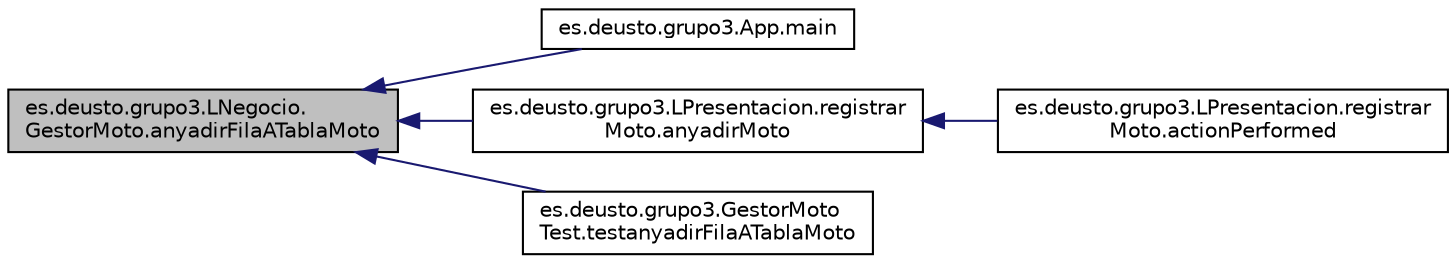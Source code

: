 digraph "es.deusto.grupo3.LNegocio.GestorMoto.anyadirFilaATablaMoto"
{
  edge [fontname="Helvetica",fontsize="10",labelfontname="Helvetica",labelfontsize="10"];
  node [fontname="Helvetica",fontsize="10",shape=record];
  rankdir="LR";
  Node14 [label="es.deusto.grupo3.LNegocio.\lGestorMoto.anyadirFilaATablaMoto",height=0.2,width=0.4,color="black", fillcolor="grey75", style="filled", fontcolor="black"];
  Node14 -> Node15 [dir="back",color="midnightblue",fontsize="10",style="solid",fontname="Helvetica"];
  Node15 [label="es.deusto.grupo3.App.main",height=0.2,width=0.4,color="black", fillcolor="white", style="filled",URL="$classes_1_1deusto_1_1grupo3_1_1_app.html#adbec42c3421cfb42d453919d6405c261"];
  Node14 -> Node16 [dir="back",color="midnightblue",fontsize="10",style="solid",fontname="Helvetica"];
  Node16 [label="es.deusto.grupo3.LPresentacion.registrar\lMoto.anyadirMoto",height=0.2,width=0.4,color="black", fillcolor="white", style="filled",URL="$classes_1_1deusto_1_1grupo3_1_1_l_presentacion_1_1registrar_moto.html#a46ae0b58e8a87cdc801311c7fe9b420b"];
  Node16 -> Node17 [dir="back",color="midnightblue",fontsize="10",style="solid",fontname="Helvetica"];
  Node17 [label="es.deusto.grupo3.LPresentacion.registrar\lMoto.actionPerformed",height=0.2,width=0.4,color="black", fillcolor="white", style="filled",URL="$classes_1_1deusto_1_1grupo3_1_1_l_presentacion_1_1registrar_moto.html#af83f4715ceccc75cb292fa7d48f56da5"];
  Node14 -> Node18 [dir="back",color="midnightblue",fontsize="10",style="solid",fontname="Helvetica"];
  Node18 [label="es.deusto.grupo3.GestorMoto\lTest.testanyadirFilaATablaMoto",height=0.2,width=0.4,color="black", fillcolor="white", style="filled",URL="$classes_1_1deusto_1_1grupo3_1_1_gestor_moto_test.html#ad3474cce2cd039c51d74133640899f30"];
}
